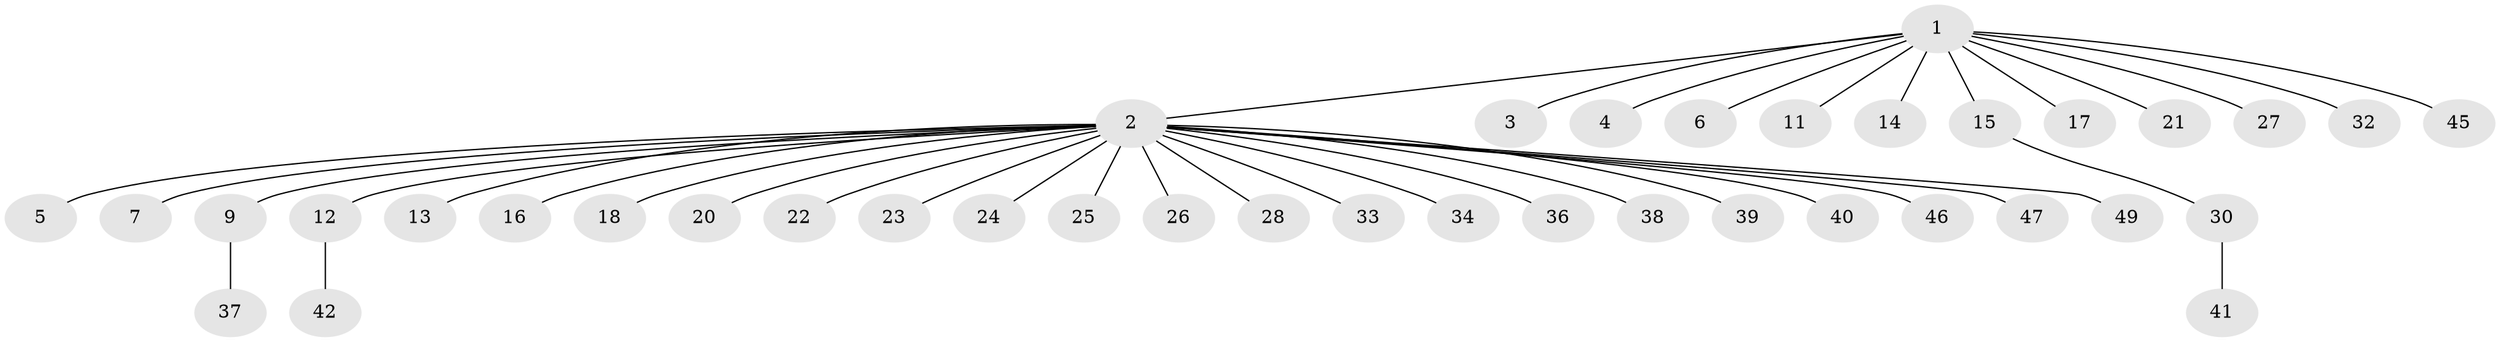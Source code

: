 // original degree distribution, {13: 0.02, 20: 0.02, 1: 0.78, 2: 0.08, 3: 0.08, 8: 0.02}
// Generated by graph-tools (version 1.1) at 2025/11/02/27/25 16:11:10]
// undirected, 40 vertices, 39 edges
graph export_dot {
graph [start="1"]
  node [color=gray90,style=filled];
  1 [super="+8"];
  2 [super="+10"];
  3;
  4;
  5 [super="+19"];
  6;
  7;
  9 [super="+31"];
  11;
  12 [super="+48"];
  13;
  14 [super="+29"];
  15 [super="+35"];
  16 [super="+43"];
  17;
  18;
  20;
  21;
  22;
  23;
  24 [super="+44"];
  25;
  26;
  27;
  28;
  30 [super="+50"];
  32;
  33;
  34;
  36;
  37;
  38;
  39;
  40;
  41;
  42;
  45;
  46;
  47;
  49;
  1 -- 2;
  1 -- 3;
  1 -- 4;
  1 -- 6;
  1 -- 11;
  1 -- 14;
  1 -- 15;
  1 -- 17;
  1 -- 21;
  1 -- 27;
  1 -- 32;
  1 -- 45;
  2 -- 5;
  2 -- 7;
  2 -- 9;
  2 -- 12;
  2 -- 22;
  2 -- 23;
  2 -- 24;
  2 -- 25;
  2 -- 26;
  2 -- 28;
  2 -- 33;
  2 -- 36;
  2 -- 38;
  2 -- 39;
  2 -- 40;
  2 -- 47;
  2 -- 49;
  2 -- 16;
  2 -- 34;
  2 -- 18;
  2 -- 20;
  2 -- 13;
  2 -- 46;
  9 -- 37;
  12 -- 42;
  15 -- 30;
  30 -- 41;
}
